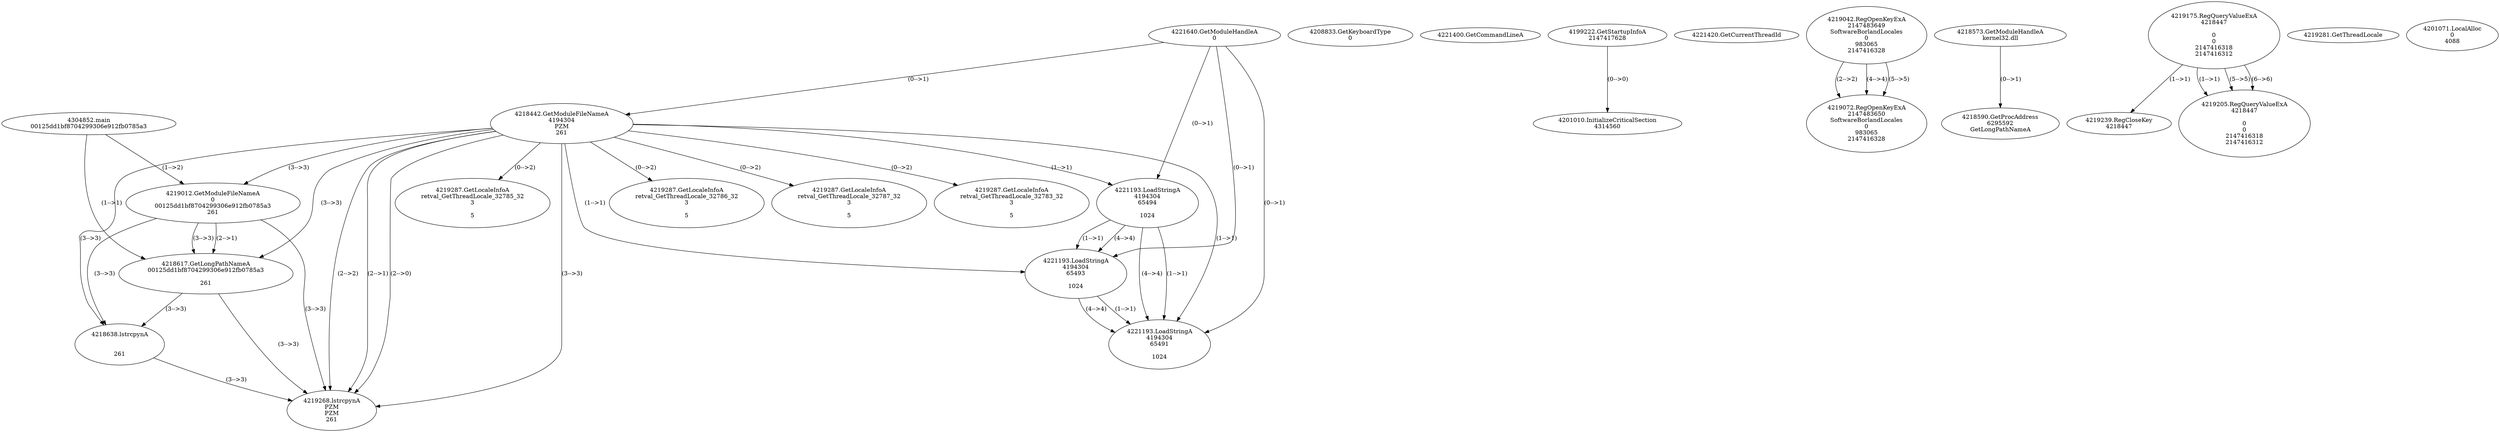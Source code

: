 // Global SCDG with merge call
digraph {
	0 [label="4304852.main
00125dd1bf8704299306e912fb0785a3"]
	1 [label="4221640.GetModuleHandleA
0"]
	2 [label="4208833.GetKeyboardType
0"]
	3 [label="4221400.GetCommandLineA
"]
	4 [label="4199222.GetStartupInfoA
2147417628"]
	5 [label="4221420.GetCurrentThreadId
"]
	6 [label="4218442.GetModuleFileNameA
4194304
PZM
261"]
	1 -> 6 [label="(0-->1)"]
	7 [label="4219012.GetModuleFileNameA
0
00125dd1bf8704299306e912fb0785a3
261"]
	0 -> 7 [label="(1-->2)"]
	6 -> 7 [label="(3-->3)"]
	8 [label="4219042.RegOpenKeyExA
2147483649
Software\Borland\Locales
0
983065
2147416328"]
	9 [label="4218573.GetModuleHandleA
kernel32.dll"]
	10 [label="4218590.GetProcAddress
6295592
GetLongPathNameA"]
	9 -> 10 [label="(0-->1)"]
	11 [label="4218617.GetLongPathNameA
00125dd1bf8704299306e912fb0785a3

261"]
	0 -> 11 [label="(1-->1)"]
	7 -> 11 [label="(2-->1)"]
	6 -> 11 [label="(3-->3)"]
	7 -> 11 [label="(3-->3)"]
	12 [label="4218638.lstrcpynA


261"]
	6 -> 12 [label="(3-->3)"]
	7 -> 12 [label="(3-->3)"]
	11 -> 12 [label="(3-->3)"]
	13 [label="4219175.RegQueryValueExA
4218447

0
0
2147416318
2147416312"]
	14 [label="4219239.RegCloseKey
4218447"]
	13 -> 14 [label="(1-->1)"]
	15 [label="4219268.lstrcpynA
PZM
PZM
261"]
	6 -> 15 [label="(2-->1)"]
	6 -> 15 [label="(2-->2)"]
	6 -> 15 [label="(3-->3)"]
	7 -> 15 [label="(3-->3)"]
	11 -> 15 [label="(3-->3)"]
	12 -> 15 [label="(3-->3)"]
	6 -> 15 [label="(2-->0)"]
	16 [label="4219281.GetThreadLocale
"]
	17 [label="4219287.GetLocaleInfoA
retval_GetThreadLocale_32783_32
3

5"]
	6 -> 17 [label="(0-->2)"]
	18 [label="4221193.LoadStringA
4194304
65494

1024"]
	1 -> 18 [label="(0-->1)"]
	6 -> 18 [label="(1-->1)"]
	19 [label="4221193.LoadStringA
4194304
65493

1024"]
	1 -> 19 [label="(0-->1)"]
	6 -> 19 [label="(1-->1)"]
	18 -> 19 [label="(1-->1)"]
	18 -> 19 [label="(4-->4)"]
	20 [label="4201010.InitializeCriticalSection
4314560"]
	4 -> 20 [label="(0-->0)"]
	21 [label="4201071.LocalAlloc
0
4088"]
	22 [label="4219205.RegQueryValueExA
4218447

0
0
2147416318
2147416312"]
	13 -> 22 [label="(1-->1)"]
	13 -> 22 [label="(5-->5)"]
	13 -> 22 [label="(6-->6)"]
	23 [label="4219287.GetLocaleInfoA
retval_GetThreadLocale_32785_32
3

5"]
	6 -> 23 [label="(0-->2)"]
	24 [label="4219287.GetLocaleInfoA
retval_GetThreadLocale_32786_32
3

5"]
	6 -> 24 [label="(0-->2)"]
	25 [label="4221193.LoadStringA
4194304
65491

1024"]
	1 -> 25 [label="(0-->1)"]
	6 -> 25 [label="(1-->1)"]
	18 -> 25 [label="(1-->1)"]
	19 -> 25 [label="(1-->1)"]
	18 -> 25 [label="(4-->4)"]
	19 -> 25 [label="(4-->4)"]
	26 [label="4219072.RegOpenKeyExA
2147483650
Software\Borland\Locales
0
983065
2147416328"]
	8 -> 26 [label="(2-->2)"]
	8 -> 26 [label="(4-->4)"]
	8 -> 26 [label="(5-->5)"]
	27 [label="4219287.GetLocaleInfoA
retval_GetThreadLocale_32787_32
3

5"]
	6 -> 27 [label="(0-->2)"]
}
